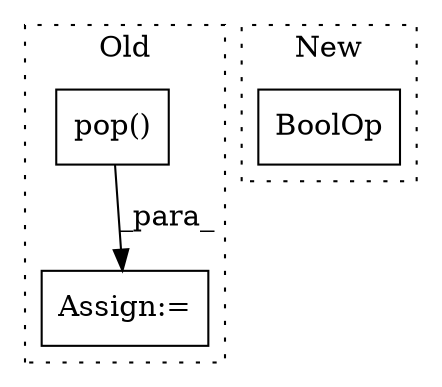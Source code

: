 digraph G {
subgraph cluster0 {
1 [label="pop()" a="75" s="6658,6691" l="22,1" shape="box"];
3 [label="Assign:=" a="68" s="6655" l="3" shape="box"];
label = "Old";
style="dotted";
}
subgraph cluster1 {
2 [label="BoolOp" a="72" s="6910" l="62" shape="box"];
label = "New";
style="dotted";
}
1 -> 3 [label="_para_"];
}